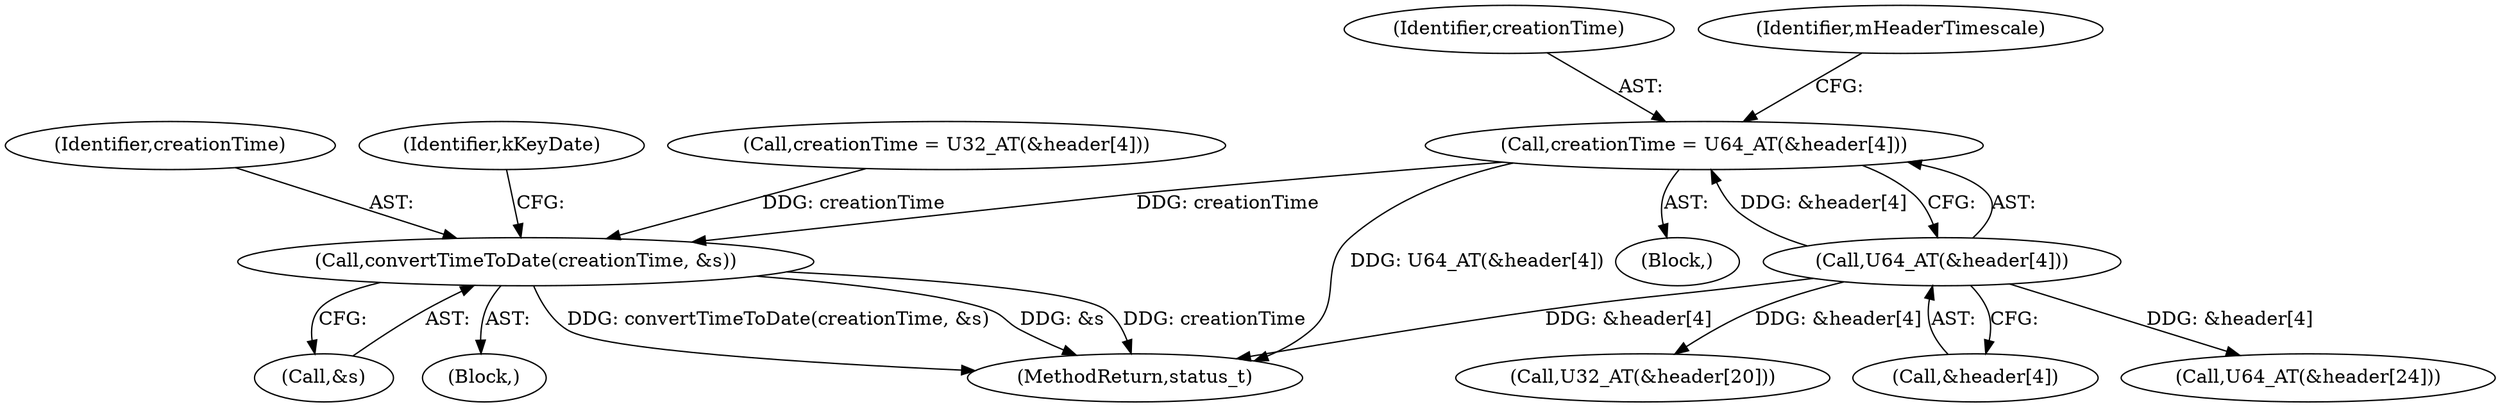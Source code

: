 digraph "0_Android_f81038006b4c59a5a148dcad887371206033c28f_2@API" {
"1002671" [label="(Call,creationTime = U64_AT(&header[4]))"];
"1002673" [label="(Call,U64_AT(&header[4]))"];
"1002762" [label="(Call,convertTimeToDate(creationTime, &s))"];
"1002763" [label="(Identifier,creationTime)"];
"1002764" [label="(Call,&s)"];
"1002672" [label="(Identifier,creationTime)"];
"1002767" [label="(Identifier,kKeyDate)"];
"1002712" [label="(Call,creationTime = U32_AT(&header[4]))"];
"1002632" [label="(Block,)"];
"1003289" [label="(MethodReturn,status_t)"];
"1002671" [label="(Call,creationTime = U64_AT(&header[4]))"];
"1002670" [label="(Block,)"];
"1002674" [label="(Call,&header[4])"];
"1002679" [label="(Identifier,mHeaderTimescale)"];
"1002680" [label="(Call,U32_AT(&header[20]))"];
"1002762" [label="(Call,convertTimeToDate(creationTime, &s))"];
"1002687" [label="(Call,U64_AT(&header[24]))"];
"1002673" [label="(Call,U64_AT(&header[4]))"];
"1002671" -> "1002670"  [label="AST: "];
"1002671" -> "1002673"  [label="CFG: "];
"1002672" -> "1002671"  [label="AST: "];
"1002673" -> "1002671"  [label="AST: "];
"1002679" -> "1002671"  [label="CFG: "];
"1002671" -> "1003289"  [label="DDG: U64_AT(&header[4])"];
"1002673" -> "1002671"  [label="DDG: &header[4]"];
"1002671" -> "1002762"  [label="DDG: creationTime"];
"1002673" -> "1002674"  [label="CFG: "];
"1002674" -> "1002673"  [label="AST: "];
"1002673" -> "1003289"  [label="DDG: &header[4]"];
"1002673" -> "1002680"  [label="DDG: &header[4]"];
"1002673" -> "1002687"  [label="DDG: &header[4]"];
"1002762" -> "1002632"  [label="AST: "];
"1002762" -> "1002764"  [label="CFG: "];
"1002763" -> "1002762"  [label="AST: "];
"1002764" -> "1002762"  [label="AST: "];
"1002767" -> "1002762"  [label="CFG: "];
"1002762" -> "1003289"  [label="DDG: convertTimeToDate(creationTime, &s)"];
"1002762" -> "1003289"  [label="DDG: &s"];
"1002762" -> "1003289"  [label="DDG: creationTime"];
"1002712" -> "1002762"  [label="DDG: creationTime"];
}

